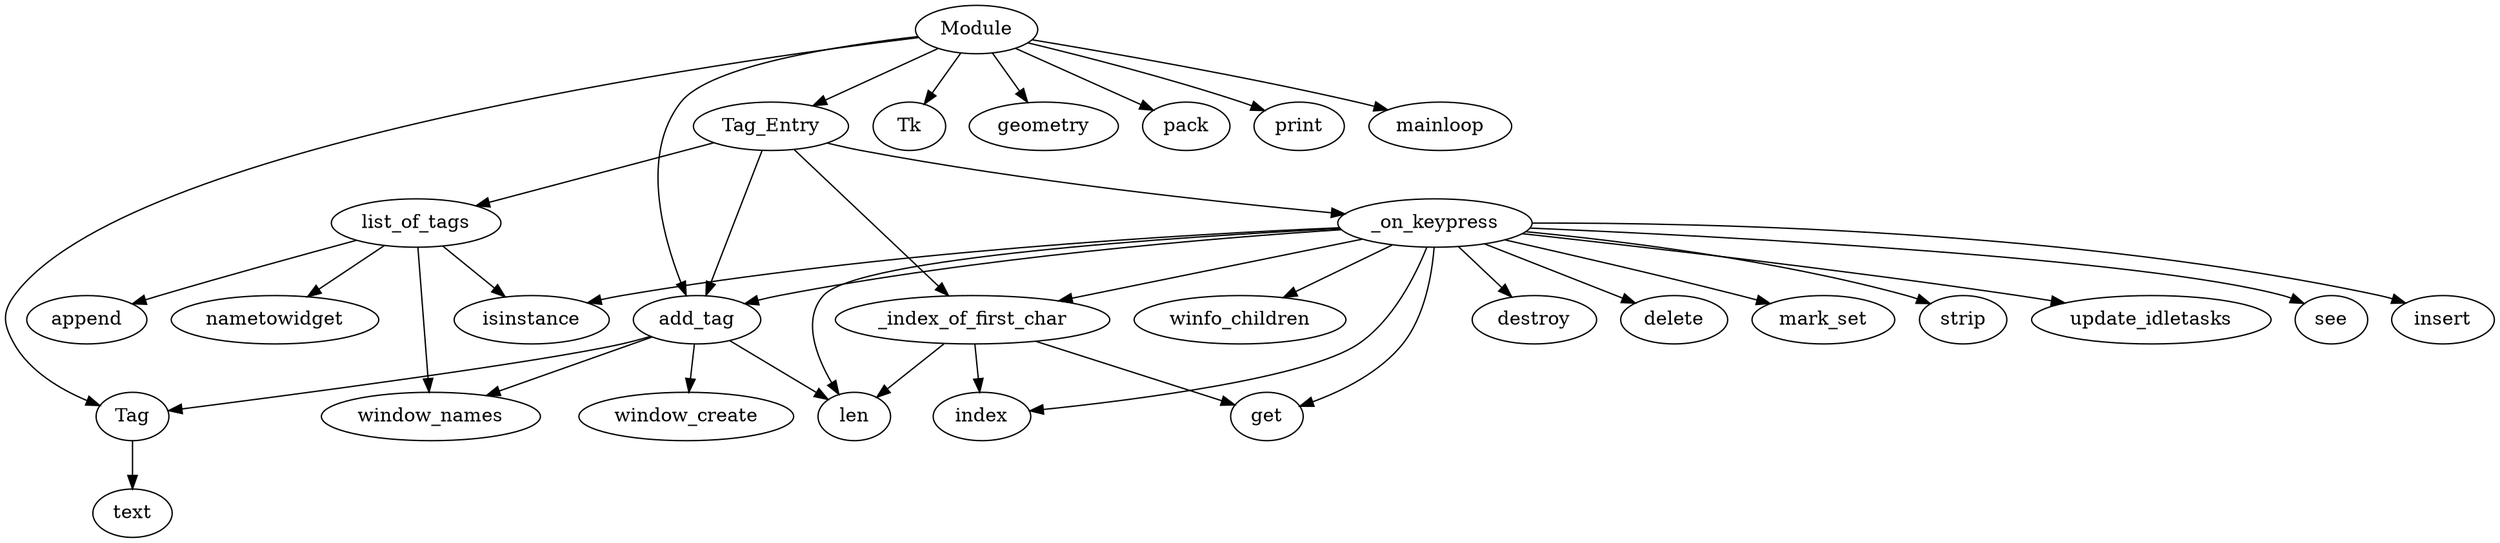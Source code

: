 strict digraph  {
text;
add_tag;
Tag;
window_create;
len;
window_names;
_index_of_first_char;
index;
get;
_on_keypress;
winfo_children;
isinstance;
destroy;
delete;
mark_set;
strip;
update_idletasks;
see;
insert;
list_of_tags;
nametowidget;
append;
Module;
Tag_Entry;
Tk;
geometry;
pack;
print;
mainloop;
add_tag -> Tag;
add_tag -> window_create;
add_tag -> len;
add_tag -> window_names;
Tag -> text;
_index_of_first_char -> index;
_index_of_first_char -> len;
_index_of_first_char -> get;
_on_keypress -> index;
_on_keypress -> _index_of_first_char;
_on_keypress -> winfo_children;
_on_keypress -> isinstance;
_on_keypress -> destroy;
_on_keypress -> delete;
_on_keypress -> mark_set;
_on_keypress -> len;
_on_keypress -> get;
_on_keypress -> strip;
_on_keypress -> add_tag;
_on_keypress -> update_idletasks;
_on_keypress -> see;
_on_keypress -> insert;
list_of_tags -> window_names;
list_of_tags -> nametowidget;
list_of_tags -> isinstance;
list_of_tags -> append;
Module -> Tag;
Module -> Tag_Entry;
Module -> Tk;
Module -> geometry;
Module -> pack;
Module -> add_tag;
Module -> print;
Module -> mainloop;
Tag_Entry -> add_tag;
Tag_Entry -> _index_of_first_char;
Tag_Entry -> _on_keypress;
Tag_Entry -> list_of_tags;
}
